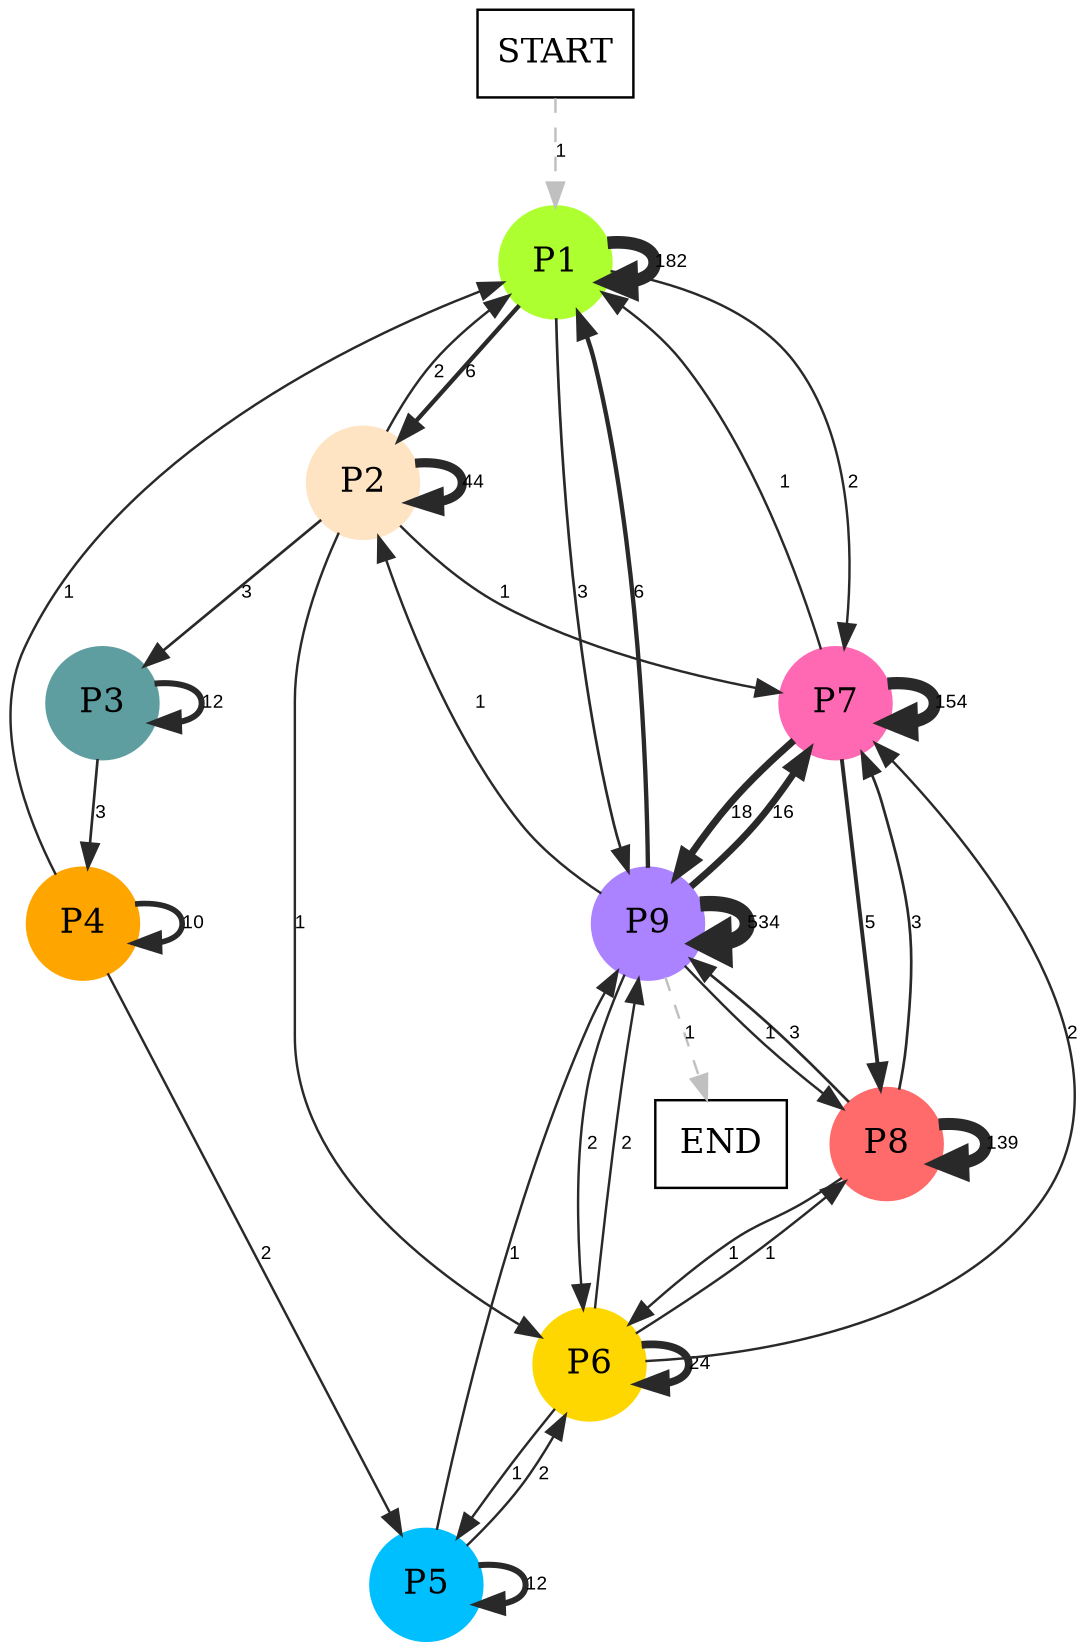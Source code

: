 digraph graphname {
	dpi = 150
	size="16,11!";
	margin = 0;
"P1" [shape=circle, color=greenyellow, style=filled]"P2" [shape=circle, color=bisque, style=filled]"P3" [shape=circle, color=cadetblue, style=filled]"P4" [shape=circle, color=orange, style=filled]"P5" [shape=circle, color=deepskyblue, style=filled]"P6" [shape=circle, color=gold, style=filled]"P7" [shape=circle, color=hotpink, style=filled]"P8" [shape=circle, color=indianred1, style=filled]"P9" [shape=circle, color=mediumpurple1, style=filled]"START" [shape=box, fillcolor=white, style=filled, color=black]"END" [shape=box, fillcolor=white, style=filled, color=black]"P1" -> "P1" [ color=grey16 penwidth = "5.204006687076795"label ="182" labelfloat=false fontname="Arial" fontsize=8]
"P1" -> "P2" [ color=grey16 penwidth = "1.791759469228055"label ="6" labelfloat=false fontname="Arial" fontsize=8]
"P1" -> "P7" [ color=grey16 penwidth = "1"label ="2" labelfloat=false fontname="Arial" fontsize=8]
"P1" -> "P9" [ color=grey16 penwidth = "1.0986122886681098"label ="3" labelfloat=false fontname="Arial" fontsize=8]
"P2" -> "P1" [ color=grey16 penwidth = "1"label ="2" labelfloat=false fontname="Arial" fontsize=8]
"P2" -> "P2" [ color=grey16 penwidth = "3.784189633918261"label ="44" labelfloat=false fontname="Arial" fontsize=8]
"P2" -> "P3" [ color=grey16 penwidth = "1.0986122886681098"label ="3" labelfloat=false fontname="Arial" fontsize=8]
"P2" -> "P6" [ color=grey16 penwidth = "1"label ="1" labelfloat=false fontname="Arial" fontsize=8]
"P2" -> "P7" [ color=grey16 penwidth = "1"label ="1" labelfloat=false fontname="Arial" fontsize=8]
"P3" -> "P3" [ color=grey16 penwidth = "2.4849066497880004"label ="12" labelfloat=false fontname="Arial" fontsize=8]
"P3" -> "P4" [ color=grey16 penwidth = "1.0986122886681098"label ="3" labelfloat=false fontname="Arial" fontsize=8]
"P4" -> "P1" [ color=grey16 penwidth = "1"label ="1" labelfloat=false fontname="Arial" fontsize=8]
"P4" -> "P4" [ color=grey16 penwidth = "2.302585092994046"label ="10" labelfloat=false fontname="Arial" fontsize=8]
"P4" -> "P5" [ color=grey16 penwidth = "1"label ="2" labelfloat=false fontname="Arial" fontsize=8]
"P5" -> "P5" [ color=grey16 penwidth = "2.4849066497880004"label ="12" labelfloat=false fontname="Arial" fontsize=8]
"P5" -> "P6" [ color=grey16 penwidth = "1"label ="2" labelfloat=false fontname="Arial" fontsize=8]
"P5" -> "P9" [ color=grey16 penwidth = "1"label ="1" labelfloat=false fontname="Arial" fontsize=8]
"P6" -> "P5" [ color=grey16 penwidth = "1"label ="1" labelfloat=false fontname="Arial" fontsize=8]
"P6" -> "P6" [ color=grey16 penwidth = "3.1780538303479458"label ="24" labelfloat=false fontname="Arial" fontsize=8]
"P6" -> "P7" [ color=grey16 penwidth = "1"label ="2" labelfloat=false fontname="Arial" fontsize=8]
"P6" -> "P8" [ color=grey16 penwidth = "1"label ="1" labelfloat=false fontname="Arial" fontsize=8]
"P6" -> "P9" [ color=grey16 penwidth = "1"label ="2" labelfloat=false fontname="Arial" fontsize=8]
"P7" -> "P1" [ color=grey16 penwidth = "1"label ="1" labelfloat=false fontname="Arial" fontsize=8]
"P7" -> "P7" [ color=grey16 penwidth = "5.0369526024136295"label ="154" labelfloat=false fontname="Arial" fontsize=8]
"P7" -> "P8" [ color=grey16 penwidth = "1.6094379124341003"label ="5" labelfloat=false fontname="Arial" fontsize=8]
"P7" -> "P9" [ color=grey16 penwidth = "2.8903717578961645"label ="18" labelfloat=false fontname="Arial" fontsize=8]
"P8" -> "P6" [ color=grey16 penwidth = "1"label ="1" labelfloat=false fontname="Arial" fontsize=8]
"P8" -> "P7" [ color=grey16 penwidth = "1.0986122886681098"label ="3" labelfloat=false fontname="Arial" fontsize=8]
"P8" -> "P8" [ color=grey16 penwidth = "4.9344739331306915"label ="139" labelfloat=false fontname="Arial" fontsize=8]
"P8" -> "P9" [ color=grey16 penwidth = "1.0986122886681098"label ="3" labelfloat=false fontname="Arial" fontsize=8]
"P9" -> "P1" [ color=grey16 penwidth = "1.791759469228055"label ="6" labelfloat=false fontname="Arial" fontsize=8]
"P9" -> "P2" [ color=grey16 penwidth = "1"label ="1" labelfloat=false fontname="Arial" fontsize=8]
"P9" -> "P6" [ color=grey16 penwidth = "1"label ="2" labelfloat=false fontname="Arial" fontsize=8]
"P9" -> "P7" [ color=grey16 penwidth = "2.772588722239781"label ="16" labelfloat=false fontname="Arial" fontsize=8]
"P9" -> "P8" [ color=grey16 penwidth = "1"label ="1" labelfloat=false fontname="Arial" fontsize=8]
"P9" -> "P9" [ color=grey16 penwidth = "6.280395838960195"label ="534" labelfloat=false fontname="Arial" fontsize=8]
"P9" -> "END" [ style = dashed color=grey label ="1" labelfloat=false fontname="Arial" fontsize=8]
"START" -> "P1" [ style = dashed color=grey label ="1" labelfloat=false fontname="Arial" fontsize=8]
}